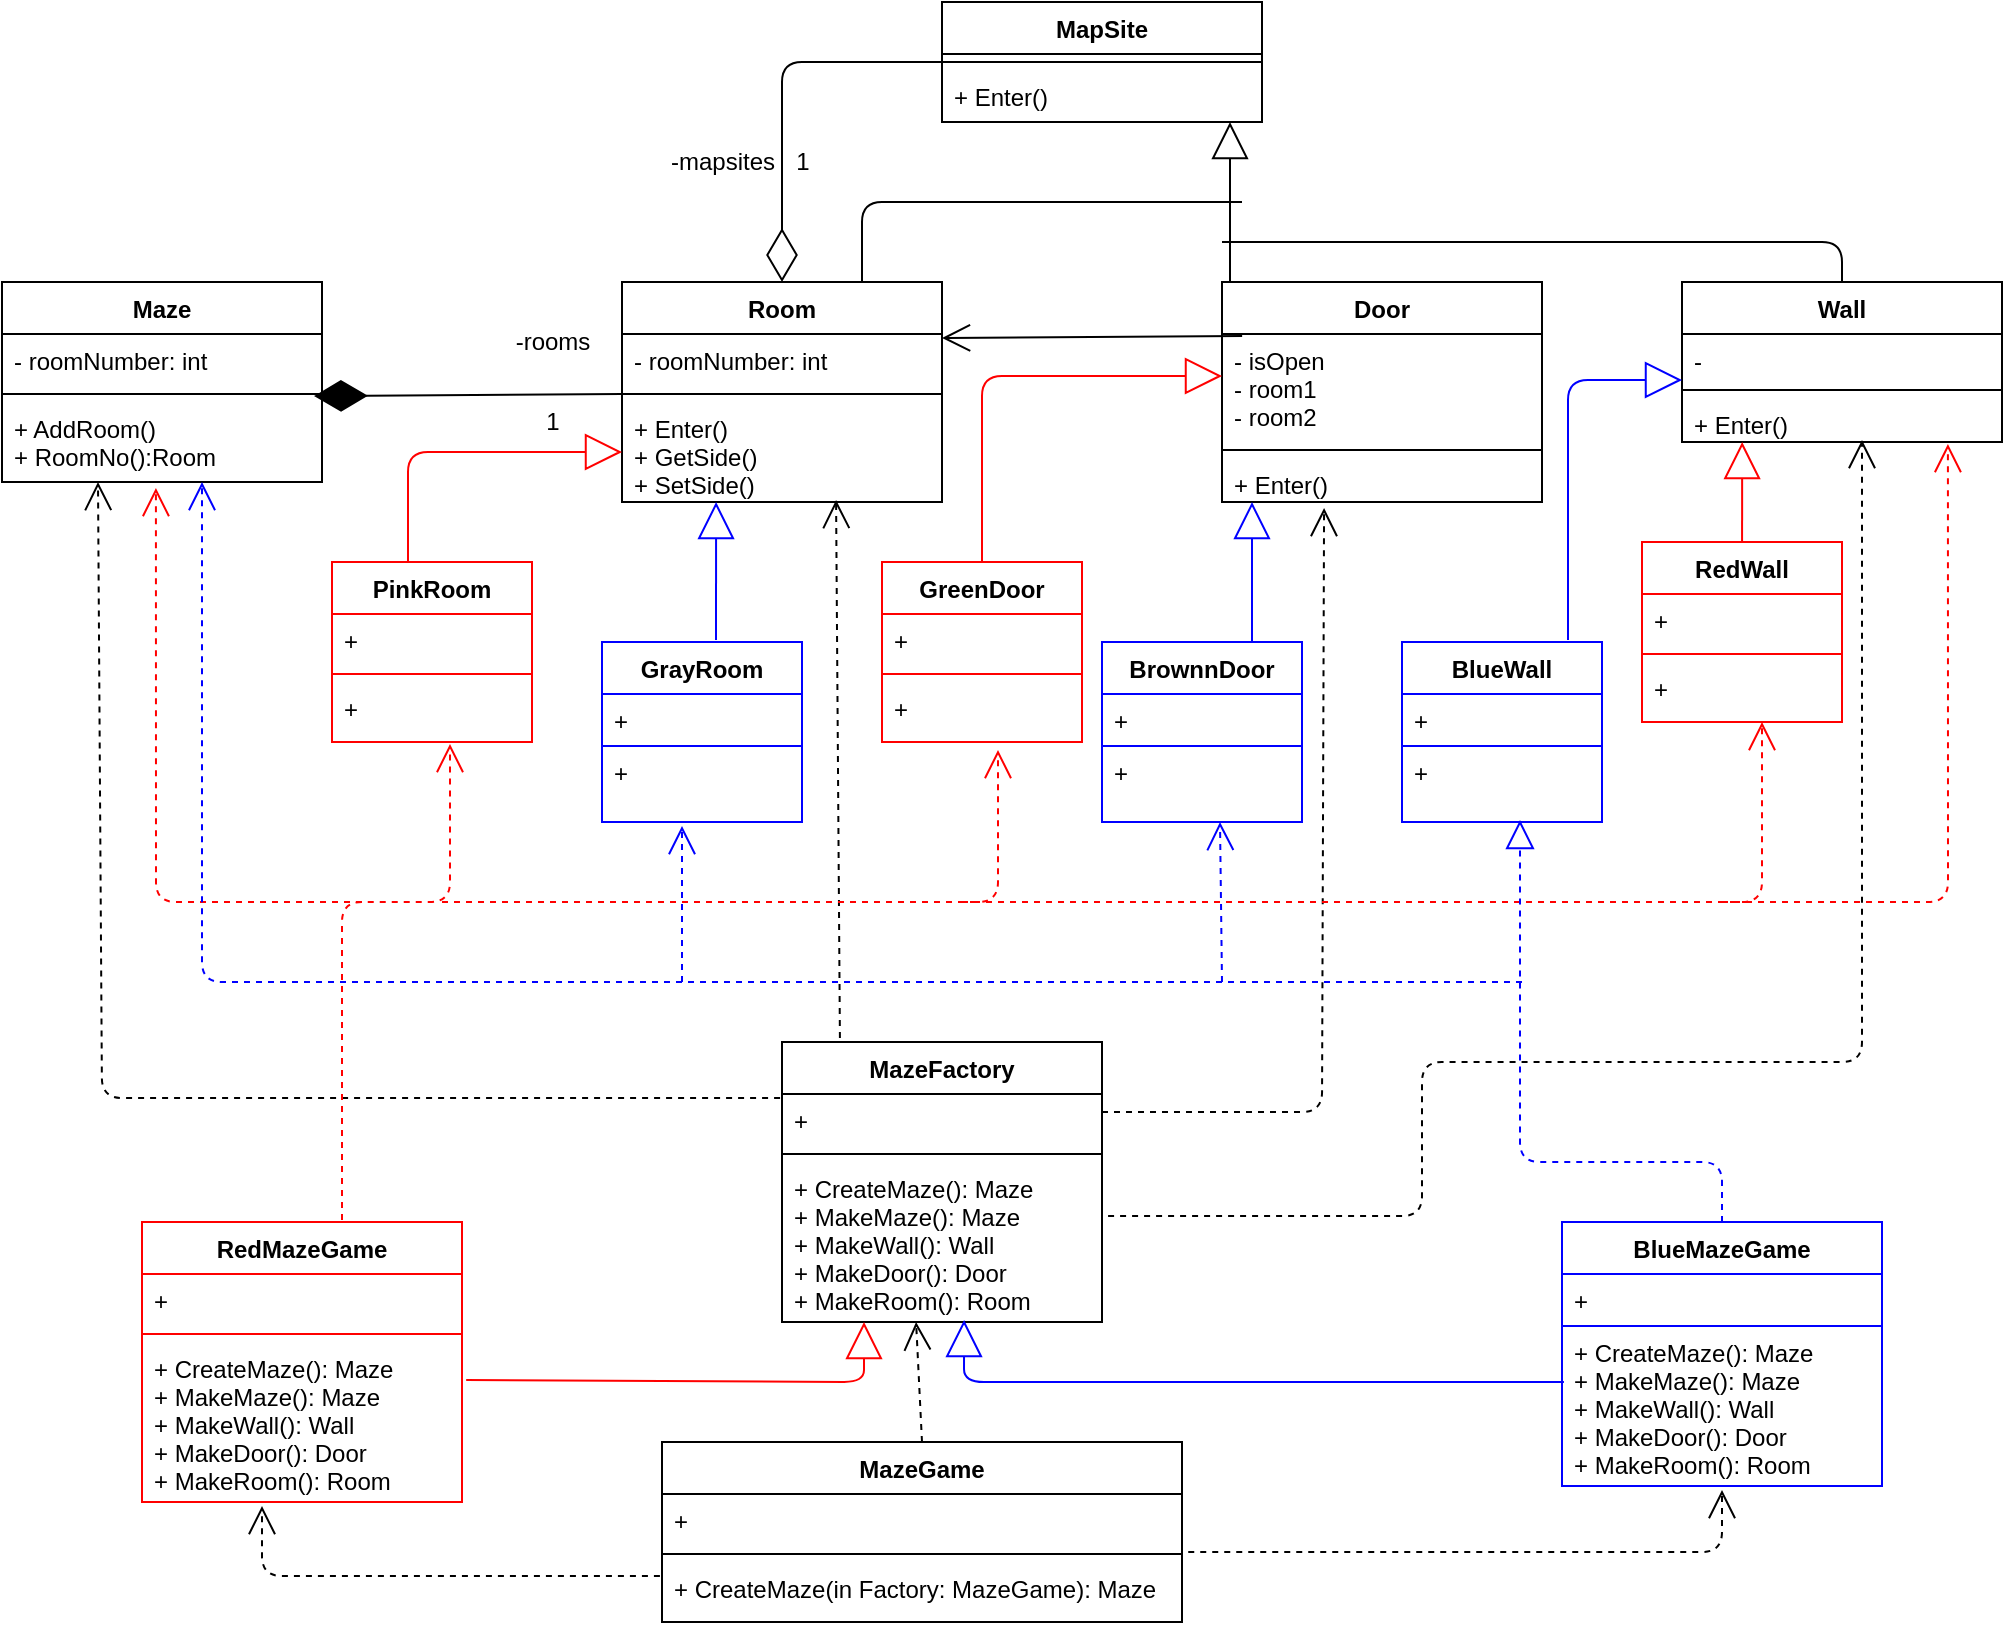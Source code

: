 <mxfile version="14.2.7" type="github">
  <diagram id="dcHdXGHzoKGkfsIKEd3O" name="Page-1">
    <mxGraphModel dx="1186" dy="588" grid="1" gridSize="10" guides="1" tooltips="1" connect="1" arrows="1" fold="1" page="1" pageScale="1" pageWidth="1100" pageHeight="850" math="0" shadow="0">
      <root>
        <mxCell id="0" />
        <mxCell id="1" parent="0" />
        <mxCell id="pTgLrrsHrEQl5brdsclu-5" value="MapSite" style="swimlane;fontStyle=1;align=center;verticalAlign=top;childLayout=stackLayout;horizontal=1;startSize=26;horizontalStack=0;resizeParent=1;resizeParentMax=0;resizeLast=0;collapsible=1;marginBottom=0;" parent="1" vertex="1">
          <mxGeometry x="510" y="20" width="160" height="60" as="geometry" />
        </mxCell>
        <mxCell id="pTgLrrsHrEQl5brdsclu-7" value="" style="line;strokeWidth=1;fillColor=none;align=left;verticalAlign=middle;spacingTop=-1;spacingLeft=3;spacingRight=3;rotatable=0;labelPosition=right;points=[];portConstraint=eastwest;" parent="pTgLrrsHrEQl5brdsclu-5" vertex="1">
          <mxGeometry y="26" width="160" height="8" as="geometry" />
        </mxCell>
        <mxCell id="pTgLrrsHrEQl5brdsclu-8" value="+ Enter()" style="text;strokeColor=none;fillColor=none;align=left;verticalAlign=top;spacingLeft=4;spacingRight=4;overflow=hidden;rotatable=0;points=[[0,0.5],[1,0.5]];portConstraint=eastwest;" parent="pTgLrrsHrEQl5brdsclu-5" vertex="1">
          <mxGeometry y="34" width="160" height="26" as="geometry" />
        </mxCell>
        <mxCell id="pTgLrrsHrEQl5brdsclu-9" value="Maze" style="swimlane;fontStyle=1;align=center;verticalAlign=top;childLayout=stackLayout;horizontal=1;startSize=26;horizontalStack=0;resizeParent=1;resizeParentMax=0;resizeLast=0;collapsible=1;marginBottom=0;" parent="1" vertex="1">
          <mxGeometry x="40" y="160" width="160" height="100" as="geometry" />
        </mxCell>
        <mxCell id="pTgLrrsHrEQl5brdsclu-10" value="- roomNumber: int" style="text;strokeColor=none;fillColor=none;align=left;verticalAlign=top;spacingLeft=4;spacingRight=4;overflow=hidden;rotatable=0;points=[[0,0.5],[1,0.5]];portConstraint=eastwest;" parent="pTgLrrsHrEQl5brdsclu-9" vertex="1">
          <mxGeometry y="26" width="160" height="26" as="geometry" />
        </mxCell>
        <mxCell id="pTgLrrsHrEQl5brdsclu-11" value="" style="line;strokeWidth=1;fillColor=none;align=left;verticalAlign=middle;spacingTop=-1;spacingLeft=3;spacingRight=3;rotatable=0;labelPosition=right;points=[];portConstraint=eastwest;" parent="pTgLrrsHrEQl5brdsclu-9" vertex="1">
          <mxGeometry y="52" width="160" height="8" as="geometry" />
        </mxCell>
        <mxCell id="pTgLrrsHrEQl5brdsclu-12" value="+ AddRoom()&#xa;+ RoomNo():Room" style="text;strokeColor=none;fillColor=none;align=left;verticalAlign=top;spacingLeft=4;spacingRight=4;overflow=hidden;rotatable=0;points=[[0,0.5],[1,0.5]];portConstraint=eastwest;" parent="pTgLrrsHrEQl5brdsclu-9" vertex="1">
          <mxGeometry y="60" width="160" height="40" as="geometry" />
        </mxCell>
        <mxCell id="pTgLrrsHrEQl5brdsclu-13" value="Room" style="swimlane;fontStyle=1;align=center;verticalAlign=top;childLayout=stackLayout;horizontal=1;startSize=26;horizontalStack=0;resizeParent=1;resizeParentMax=0;resizeLast=0;collapsible=1;marginBottom=0;" parent="1" vertex="1">
          <mxGeometry x="350" y="160" width="160" height="110" as="geometry" />
        </mxCell>
        <mxCell id="pTgLrrsHrEQl5brdsclu-14" value="- roomNumber: int" style="text;strokeColor=none;fillColor=none;align=left;verticalAlign=top;spacingLeft=4;spacingRight=4;overflow=hidden;rotatable=0;points=[[0,0.5],[1,0.5]];portConstraint=eastwest;" parent="pTgLrrsHrEQl5brdsclu-13" vertex="1">
          <mxGeometry y="26" width="160" height="26" as="geometry" />
        </mxCell>
        <mxCell id="pTgLrrsHrEQl5brdsclu-15" value="" style="line;strokeWidth=1;fillColor=none;align=left;verticalAlign=middle;spacingTop=-1;spacingLeft=3;spacingRight=3;rotatable=0;labelPosition=right;points=[];portConstraint=eastwest;" parent="pTgLrrsHrEQl5brdsclu-13" vertex="1">
          <mxGeometry y="52" width="160" height="8" as="geometry" />
        </mxCell>
        <mxCell id="pTgLrrsHrEQl5brdsclu-16" value="+ Enter()&#xa;+ GetSide()&#xa;+ SetSide()" style="text;strokeColor=none;fillColor=none;align=left;verticalAlign=top;spacingLeft=4;spacingRight=4;overflow=hidden;rotatable=0;points=[[0,0.5],[1,0.5]];portConstraint=eastwest;" parent="pTgLrrsHrEQl5brdsclu-13" vertex="1">
          <mxGeometry y="60" width="160" height="50" as="geometry" />
        </mxCell>
        <mxCell id="pTgLrrsHrEQl5brdsclu-17" value="Door" style="swimlane;fontStyle=1;align=center;verticalAlign=top;childLayout=stackLayout;horizontal=1;startSize=26;horizontalStack=0;resizeParent=1;resizeParentMax=0;resizeLast=0;collapsible=1;marginBottom=0;" parent="1" vertex="1">
          <mxGeometry x="650" y="160" width="160" height="110" as="geometry" />
        </mxCell>
        <mxCell id="pTgLrrsHrEQl5brdsclu-18" value="- isOpen&#xa;- room1&#xa;- room2" style="text;strokeColor=none;fillColor=none;align=left;verticalAlign=top;spacingLeft=4;spacingRight=4;overflow=hidden;rotatable=0;points=[[0,0.5],[1,0.5]];portConstraint=eastwest;" parent="pTgLrrsHrEQl5brdsclu-17" vertex="1">
          <mxGeometry y="26" width="160" height="54" as="geometry" />
        </mxCell>
        <mxCell id="pTgLrrsHrEQl5brdsclu-19" value="" style="line;strokeWidth=1;fillColor=none;align=left;verticalAlign=middle;spacingTop=-1;spacingLeft=3;spacingRight=3;rotatable=0;labelPosition=right;points=[];portConstraint=eastwest;" parent="pTgLrrsHrEQl5brdsclu-17" vertex="1">
          <mxGeometry y="80" width="160" height="8" as="geometry" />
        </mxCell>
        <mxCell id="pTgLrrsHrEQl5brdsclu-20" value="+ Enter()&#xa;" style="text;strokeColor=none;fillColor=none;align=left;verticalAlign=top;spacingLeft=4;spacingRight=4;overflow=hidden;rotatable=0;points=[[0,0.5],[1,0.5]];portConstraint=eastwest;" parent="pTgLrrsHrEQl5brdsclu-17" vertex="1">
          <mxGeometry y="88" width="160" height="22" as="geometry" />
        </mxCell>
        <mxCell id="pTgLrrsHrEQl5brdsclu-21" value="Wall" style="swimlane;fontStyle=1;align=center;verticalAlign=top;childLayout=stackLayout;horizontal=1;startSize=26;horizontalStack=0;resizeParent=1;resizeParentMax=0;resizeLast=0;collapsible=1;marginBottom=0;" parent="1" vertex="1">
          <mxGeometry x="880" y="160" width="160" height="80" as="geometry" />
        </mxCell>
        <mxCell id="pTgLrrsHrEQl5brdsclu-22" value="- " style="text;strokeColor=none;fillColor=none;align=left;verticalAlign=top;spacingLeft=4;spacingRight=4;overflow=hidden;rotatable=0;points=[[0,0.5],[1,0.5]];portConstraint=eastwest;" parent="pTgLrrsHrEQl5brdsclu-21" vertex="1">
          <mxGeometry y="26" width="160" height="24" as="geometry" />
        </mxCell>
        <mxCell id="pTgLrrsHrEQl5brdsclu-23" value="" style="line;strokeWidth=1;fillColor=none;align=left;verticalAlign=middle;spacingTop=-1;spacingLeft=3;spacingRight=3;rotatable=0;labelPosition=right;points=[];portConstraint=eastwest;" parent="pTgLrrsHrEQl5brdsclu-21" vertex="1">
          <mxGeometry y="50" width="160" height="8" as="geometry" />
        </mxCell>
        <mxCell id="pTgLrrsHrEQl5brdsclu-24" value="+ Enter()&#xa;" style="text;strokeColor=none;fillColor=none;align=left;verticalAlign=top;spacingLeft=4;spacingRight=4;overflow=hidden;rotatable=0;points=[[0,0.5],[1,0.5]];portConstraint=eastwest;" parent="pTgLrrsHrEQl5brdsclu-21" vertex="1">
          <mxGeometry y="58" width="160" height="22" as="geometry" />
        </mxCell>
        <mxCell id="pTgLrrsHrEQl5brdsclu-25" value="MazeFactory" style="swimlane;fontStyle=1;align=center;verticalAlign=top;childLayout=stackLayout;horizontal=1;startSize=26;horizontalStack=0;resizeParent=1;resizeParentMax=0;resizeLast=0;collapsible=1;marginBottom=0;" parent="1" vertex="1">
          <mxGeometry x="430" y="540" width="160" height="140" as="geometry" />
        </mxCell>
        <mxCell id="pTgLrrsHrEQl5brdsclu-26" value="+ " style="text;strokeColor=none;fillColor=none;align=left;verticalAlign=top;spacingLeft=4;spacingRight=4;overflow=hidden;rotatable=0;points=[[0,0.5],[1,0.5]];portConstraint=eastwest;" parent="pTgLrrsHrEQl5brdsclu-25" vertex="1">
          <mxGeometry y="26" width="160" height="26" as="geometry" />
        </mxCell>
        <mxCell id="pTgLrrsHrEQl5brdsclu-27" value="" style="line;strokeWidth=1;fillColor=none;align=left;verticalAlign=middle;spacingTop=-1;spacingLeft=3;spacingRight=3;rotatable=0;labelPosition=right;points=[];portConstraint=eastwest;" parent="pTgLrrsHrEQl5brdsclu-25" vertex="1">
          <mxGeometry y="52" width="160" height="8" as="geometry" />
        </mxCell>
        <mxCell id="pTgLrrsHrEQl5brdsclu-28" value="+ CreateMaze(): Maze&#xa;+ MakeMaze(): Maze&#xa;+ MakeWall(): Wall&#xa;+ MakeDoor(): Door&#xa;+ MakeRoom(): Room" style="text;strokeColor=none;fillColor=none;align=left;verticalAlign=top;spacingLeft=4;spacingRight=4;overflow=hidden;rotatable=0;points=[[0,0.5],[1,0.5]];portConstraint=eastwest;" parent="pTgLrrsHrEQl5brdsclu-25" vertex="1">
          <mxGeometry y="60" width="160" height="80" as="geometry" />
        </mxCell>
        <mxCell id="pTgLrrsHrEQl5brdsclu-29" value="" style="endArrow=diamondThin;endFill=0;endSize=24;html=1;exitX=0;exitY=0.5;exitDx=0;exitDy=0;entryX=0.5;entryY=0;entryDx=0;entryDy=0;" parent="1" source="pTgLrrsHrEQl5brdsclu-5" target="pTgLrrsHrEQl5brdsclu-13" edge="1">
          <mxGeometry width="160" relative="1" as="geometry">
            <mxPoint x="280" y="60" as="sourcePoint" />
            <mxPoint x="440" y="60" as="targetPoint" />
            <Array as="points">
              <mxPoint x="430" y="50" />
            </Array>
          </mxGeometry>
        </mxCell>
        <mxCell id="pTgLrrsHrEQl5brdsclu-30" value="" style="endArrow=diamondThin;endFill=1;endSize=24;html=1;exitX=0;exitY=-0.08;exitDx=0;exitDy=0;exitPerimeter=0;entryX=0.975;entryY=0.625;entryDx=0;entryDy=0;entryPerimeter=0;" parent="1" source="pTgLrrsHrEQl5brdsclu-16" target="pTgLrrsHrEQl5brdsclu-11" edge="1">
          <mxGeometry width="160" relative="1" as="geometry">
            <mxPoint x="470" y="270" as="sourcePoint" />
            <mxPoint x="630" y="270" as="targetPoint" />
          </mxGeometry>
        </mxCell>
        <mxCell id="pTgLrrsHrEQl5brdsclu-32" value="" style="endArrow=open;endSize=12;dashed=1;html=1;exitX=-0.006;exitY=0.077;exitDx=0;exitDy=0;exitPerimeter=0;" parent="1" source="pTgLrrsHrEQl5brdsclu-26" edge="1">
          <mxGeometry width="160" relative="1" as="geometry">
            <mxPoint x="470" y="270" as="sourcePoint" />
            <mxPoint x="88" y="260" as="targetPoint" />
            <Array as="points">
              <mxPoint x="90" y="568" />
            </Array>
          </mxGeometry>
        </mxCell>
        <mxCell id="pTgLrrsHrEQl5brdsclu-33" value="" style="endArrow=open;endSize=12;dashed=1;html=1;exitX=0.181;exitY=-0.014;exitDx=0;exitDy=0;entryX=0.669;entryY=0.98;entryDx=0;entryDy=0;entryPerimeter=0;exitPerimeter=0;" parent="1" source="pTgLrrsHrEQl5brdsclu-25" target="pTgLrrsHrEQl5brdsclu-16" edge="1">
          <mxGeometry width="160" relative="1" as="geometry">
            <mxPoint x="470" y="270" as="sourcePoint" />
            <mxPoint x="630" y="270" as="targetPoint" />
            <Array as="points" />
          </mxGeometry>
        </mxCell>
        <mxCell id="pTgLrrsHrEQl5brdsclu-34" value="" style="endArrow=open;endSize=12;dashed=1;html=1;exitX=1;exitY=0.25;exitDx=0;exitDy=0;entryX=0.319;entryY=1.136;entryDx=0;entryDy=0;entryPerimeter=0;" parent="1" source="pTgLrrsHrEQl5brdsclu-25" target="pTgLrrsHrEQl5brdsclu-20" edge="1">
          <mxGeometry width="160" relative="1" as="geometry">
            <mxPoint x="470" y="270" as="sourcePoint" />
            <mxPoint x="630" y="270" as="targetPoint" />
            <Array as="points">
              <mxPoint x="700" y="575" />
            </Array>
          </mxGeometry>
        </mxCell>
        <mxCell id="pTgLrrsHrEQl5brdsclu-35" value="" style="endArrow=open;endSize=12;dashed=1;html=1;exitX=1.019;exitY=0.338;exitDx=0;exitDy=0;exitPerimeter=0;" parent="1" source="pTgLrrsHrEQl5brdsclu-28" edge="1">
          <mxGeometry width="160" relative="1" as="geometry">
            <mxPoint x="470" y="270" as="sourcePoint" />
            <mxPoint x="970" y="239" as="targetPoint" />
            <Array as="points">
              <mxPoint x="750" y="627" />
              <mxPoint x="750" y="550" />
              <mxPoint x="970" y="550" />
            </Array>
          </mxGeometry>
        </mxCell>
        <mxCell id="pTgLrrsHrEQl5brdsclu-36" value="" style="endArrow=block;endSize=16;endFill=0;html=1;" parent="1" edge="1">
          <mxGeometry width="160" relative="1" as="geometry">
            <mxPoint x="654" y="160" as="sourcePoint" />
            <mxPoint x="654" y="80" as="targetPoint" />
          </mxGeometry>
        </mxCell>
        <mxCell id="pTgLrrsHrEQl5brdsclu-39" value="" style="endArrow=none;html=1;exitX=0.75;exitY=0;exitDx=0;exitDy=0;" parent="1" source="pTgLrrsHrEQl5brdsclu-13" edge="1">
          <mxGeometry width="50" height="50" relative="1" as="geometry">
            <mxPoint x="520" y="300" as="sourcePoint" />
            <mxPoint x="660" y="120" as="targetPoint" />
            <Array as="points">
              <mxPoint x="470" y="120" />
            </Array>
          </mxGeometry>
        </mxCell>
        <mxCell id="pTgLrrsHrEQl5brdsclu-40" value="" style="endArrow=none;html=1;exitX=0.5;exitY=0;exitDx=0;exitDy=0;" parent="1" source="pTgLrrsHrEQl5brdsclu-21" edge="1">
          <mxGeometry width="50" height="50" relative="1" as="geometry">
            <mxPoint x="520" y="300" as="sourcePoint" />
            <mxPoint x="650" y="140" as="targetPoint" />
            <Array as="points">
              <mxPoint x="960" y="140" />
            </Array>
          </mxGeometry>
        </mxCell>
        <mxCell id="vtiFYNOhvJ_xAcoVPAEP-5" value="RedMazeGame" style="swimlane;fontStyle=1;align=center;verticalAlign=top;childLayout=stackLayout;horizontal=1;startSize=26;horizontalStack=0;resizeParent=1;resizeParentMax=0;resizeLast=0;collapsible=1;marginBottom=0;strokeColor=#FF0000;" parent="1" vertex="1">
          <mxGeometry x="110" y="630" width="160" height="140" as="geometry" />
        </mxCell>
        <mxCell id="vtiFYNOhvJ_xAcoVPAEP-6" value="+ " style="text;strokeColor=none;fillColor=none;align=left;verticalAlign=top;spacingLeft=4;spacingRight=4;overflow=hidden;rotatable=0;points=[[0,0.5],[1,0.5]];portConstraint=eastwest;" parent="vtiFYNOhvJ_xAcoVPAEP-5" vertex="1">
          <mxGeometry y="26" width="160" height="26" as="geometry" />
        </mxCell>
        <mxCell id="vtiFYNOhvJ_xAcoVPAEP-7" value="" style="line;strokeWidth=1;fillColor=none;align=left;verticalAlign=middle;spacingTop=-1;spacingLeft=3;spacingRight=3;rotatable=0;labelPosition=right;points=[];portConstraint=eastwest;strokeColor=#FF0000;" parent="vtiFYNOhvJ_xAcoVPAEP-5" vertex="1">
          <mxGeometry y="52" width="160" height="8" as="geometry" />
        </mxCell>
        <mxCell id="vtiFYNOhvJ_xAcoVPAEP-8" value="+ CreateMaze(): Maze&#xa;+ MakeMaze(): Maze&#xa;+ MakeWall(): Wall&#xa;+ MakeDoor(): Door&#xa;+ MakeRoom(): Room" style="text;strokeColor=none;fillColor=none;align=left;verticalAlign=top;spacingLeft=4;spacingRight=4;overflow=hidden;rotatable=0;points=[[0,0.5],[1,0.5]];portConstraint=eastwest;" parent="vtiFYNOhvJ_xAcoVPAEP-5" vertex="1">
          <mxGeometry y="60" width="160" height="80" as="geometry" />
        </mxCell>
        <mxCell id="vtiFYNOhvJ_xAcoVPAEP-9" value="BlueMazeGame" style="swimlane;fontStyle=1;align=center;verticalAlign=top;childLayout=stackLayout;horizontal=1;startSize=26;horizontalStack=0;resizeParent=1;resizeParentMax=0;resizeLast=0;collapsible=1;marginBottom=0;strokeColor=#0000FF;" parent="1" vertex="1">
          <mxGeometry x="820" y="630" width="160" height="132" as="geometry" />
        </mxCell>
        <mxCell id="vtiFYNOhvJ_xAcoVPAEP-10" value="+ " style="text;strokeColor=#0000FF;fillColor=none;align=left;verticalAlign=top;spacingLeft=4;spacingRight=4;overflow=hidden;rotatable=0;points=[[0,0.5],[1,0.5]];portConstraint=eastwest;" parent="vtiFYNOhvJ_xAcoVPAEP-9" vertex="1">
          <mxGeometry y="26" width="160" height="26" as="geometry" />
        </mxCell>
        <mxCell id="vtiFYNOhvJ_xAcoVPAEP-12" value="+ CreateMaze(): Maze&#xa;+ MakeMaze(): Maze&#xa;+ MakeWall(): Wall&#xa;+ MakeDoor(): Door&#xa;+ MakeRoom(): Room" style="text;strokeColor=#0000FF;fillColor=none;align=left;verticalAlign=top;spacingLeft=4;spacingRight=4;overflow=hidden;rotatable=0;points=[[0,0.5],[1,0.5]];portConstraint=eastwest;" parent="vtiFYNOhvJ_xAcoVPAEP-9" vertex="1">
          <mxGeometry y="52" width="160" height="80" as="geometry" />
        </mxCell>
        <mxCell id="vtiFYNOhvJ_xAcoVPAEP-13" value="-mapsites" style="text;html=1;align=center;verticalAlign=middle;resizable=0;points=[];autosize=1;" parent="1" vertex="1">
          <mxGeometry x="365" y="90" width="70" height="20" as="geometry" />
        </mxCell>
        <mxCell id="vtiFYNOhvJ_xAcoVPAEP-14" value="1" style="text;html=1;align=center;verticalAlign=middle;resizable=0;points=[];autosize=1;" parent="1" vertex="1">
          <mxGeometry x="430" y="90" width="20" height="20" as="geometry" />
        </mxCell>
        <mxCell id="vtiFYNOhvJ_xAcoVPAEP-15" value="-rooms" style="text;html=1;align=center;verticalAlign=middle;resizable=0;points=[];autosize=1;" parent="1" vertex="1">
          <mxGeometry x="290" y="180" width="50" height="20" as="geometry" />
        </mxCell>
        <mxCell id="vtiFYNOhvJ_xAcoVPAEP-16" value="1" style="text;html=1;align=center;verticalAlign=middle;resizable=0;points=[];autosize=1;" parent="1" vertex="1">
          <mxGeometry x="305" y="220" width="20" height="20" as="geometry" />
        </mxCell>
        <mxCell id="vtiFYNOhvJ_xAcoVPAEP-17" value="PinkRoom" style="swimlane;fontStyle=1;align=center;verticalAlign=top;childLayout=stackLayout;horizontal=1;startSize=26;horizontalStack=0;resizeParent=1;resizeParentMax=0;resizeLast=0;collapsible=1;marginBottom=0;strokeColor=#FF0000;" parent="1" vertex="1">
          <mxGeometry x="205" y="300" width="100" height="90" as="geometry" />
        </mxCell>
        <mxCell id="vtiFYNOhvJ_xAcoVPAEP-18" value="+ " style="text;strokeColor=none;fillColor=none;align=left;verticalAlign=top;spacingLeft=4;spacingRight=4;overflow=hidden;rotatable=0;points=[[0,0.5],[1,0.5]];portConstraint=eastwest;" parent="vtiFYNOhvJ_xAcoVPAEP-17" vertex="1">
          <mxGeometry y="26" width="100" height="26" as="geometry" />
        </mxCell>
        <mxCell id="vtiFYNOhvJ_xAcoVPAEP-19" value="" style="line;strokeWidth=1;fillColor=none;align=left;verticalAlign=middle;spacingTop=-1;spacingLeft=3;spacingRight=3;rotatable=0;labelPosition=right;points=[];portConstraint=eastwest;strokeColor=#FF0000;" parent="vtiFYNOhvJ_xAcoVPAEP-17" vertex="1">
          <mxGeometry y="52" width="100" height="8" as="geometry" />
        </mxCell>
        <mxCell id="vtiFYNOhvJ_xAcoVPAEP-20" value="+" style="text;strokeColor=none;fillColor=none;align=left;verticalAlign=top;spacingLeft=4;spacingRight=4;overflow=hidden;rotatable=0;points=[[0,0.5],[1,0.5]];portConstraint=eastwest;" parent="vtiFYNOhvJ_xAcoVPAEP-17" vertex="1">
          <mxGeometry y="60" width="100" height="30" as="geometry" />
        </mxCell>
        <mxCell id="vtiFYNOhvJ_xAcoVPAEP-21" value="GrayRoom" style="swimlane;fontStyle=1;align=center;verticalAlign=top;childLayout=stackLayout;horizontal=1;startSize=26;horizontalStack=0;resizeParent=1;resizeParentMax=0;resizeLast=0;collapsible=1;marginBottom=0;strokeColor=#0000FF;" parent="1" vertex="1">
          <mxGeometry x="340" y="340" width="100" height="90" as="geometry" />
        </mxCell>
        <mxCell id="vtiFYNOhvJ_xAcoVPAEP-22" value="+ " style="text;strokeColor=#0000FF;fillColor=none;align=left;verticalAlign=top;spacingLeft=4;spacingRight=4;overflow=hidden;rotatable=0;points=[[0,0.5],[1,0.5]];portConstraint=eastwest;" parent="vtiFYNOhvJ_xAcoVPAEP-21" vertex="1">
          <mxGeometry y="26" width="100" height="26" as="geometry" />
        </mxCell>
        <mxCell id="vtiFYNOhvJ_xAcoVPAEP-24" value="+" style="text;strokeColor=#0000FF;fillColor=none;align=left;verticalAlign=top;spacingLeft=4;spacingRight=4;overflow=hidden;rotatable=0;points=[[0,0.5],[1,0.5]];portConstraint=eastwest;" parent="vtiFYNOhvJ_xAcoVPAEP-21" vertex="1">
          <mxGeometry y="52" width="100" height="38" as="geometry" />
        </mxCell>
        <mxCell id="vtiFYNOhvJ_xAcoVPAEP-25" value="RedWall" style="swimlane;fontStyle=1;align=center;verticalAlign=top;childLayout=stackLayout;horizontal=1;startSize=26;horizontalStack=0;resizeParent=1;resizeParentMax=0;resizeLast=0;collapsible=1;marginBottom=0;strokeColor=#FF0000;" parent="1" vertex="1">
          <mxGeometry x="860" y="290" width="100" height="90" as="geometry" />
        </mxCell>
        <mxCell id="vtiFYNOhvJ_xAcoVPAEP-26" value="+ " style="text;strokeColor=none;fillColor=none;align=left;verticalAlign=top;spacingLeft=4;spacingRight=4;overflow=hidden;rotatable=0;points=[[0,0.5],[1,0.5]];portConstraint=eastwest;" parent="vtiFYNOhvJ_xAcoVPAEP-25" vertex="1">
          <mxGeometry y="26" width="100" height="26" as="geometry" />
        </mxCell>
        <mxCell id="vtiFYNOhvJ_xAcoVPAEP-27" value="" style="line;strokeWidth=1;fillColor=none;align=left;verticalAlign=middle;spacingTop=-1;spacingLeft=3;spacingRight=3;rotatable=0;labelPosition=right;points=[];portConstraint=eastwest;strokeColor=#FF0000;" parent="vtiFYNOhvJ_xAcoVPAEP-25" vertex="1">
          <mxGeometry y="52" width="100" height="8" as="geometry" />
        </mxCell>
        <mxCell id="vtiFYNOhvJ_xAcoVPAEP-28" value="+" style="text;strokeColor=none;fillColor=none;align=left;verticalAlign=top;spacingLeft=4;spacingRight=4;overflow=hidden;rotatable=0;points=[[0,0.5],[1,0.5]];portConstraint=eastwest;" parent="vtiFYNOhvJ_xAcoVPAEP-25" vertex="1">
          <mxGeometry y="60" width="100" height="30" as="geometry" />
        </mxCell>
        <mxCell id="vtiFYNOhvJ_xAcoVPAEP-29" value="GreenDoor" style="swimlane;fontStyle=1;align=center;verticalAlign=top;childLayout=stackLayout;horizontal=1;startSize=26;horizontalStack=0;resizeParent=1;resizeParentMax=0;resizeLast=0;collapsible=1;marginBottom=0;strokeColor=#FF0000;" parent="1" vertex="1">
          <mxGeometry x="480" y="300" width="100" height="90" as="geometry" />
        </mxCell>
        <mxCell id="vtiFYNOhvJ_xAcoVPAEP-30" value="+ " style="text;strokeColor=none;fillColor=none;align=left;verticalAlign=top;spacingLeft=4;spacingRight=4;overflow=hidden;rotatable=0;points=[[0,0.5],[1,0.5]];portConstraint=eastwest;" parent="vtiFYNOhvJ_xAcoVPAEP-29" vertex="1">
          <mxGeometry y="26" width="100" height="26" as="geometry" />
        </mxCell>
        <mxCell id="vtiFYNOhvJ_xAcoVPAEP-31" value="" style="line;strokeWidth=1;fillColor=none;align=left;verticalAlign=middle;spacingTop=-1;spacingLeft=3;spacingRight=3;rotatable=0;labelPosition=right;points=[];portConstraint=eastwest;strokeColor=#FF0000;" parent="vtiFYNOhvJ_xAcoVPAEP-29" vertex="1">
          <mxGeometry y="52" width="100" height="8" as="geometry" />
        </mxCell>
        <mxCell id="vtiFYNOhvJ_xAcoVPAEP-32" value="+" style="text;strokeColor=none;fillColor=none;align=left;verticalAlign=top;spacingLeft=4;spacingRight=4;overflow=hidden;rotatable=0;points=[[0,0.5],[1,0.5]];portConstraint=eastwest;" parent="vtiFYNOhvJ_xAcoVPAEP-29" vertex="1">
          <mxGeometry y="60" width="100" height="30" as="geometry" />
        </mxCell>
        <mxCell id="vtiFYNOhvJ_xAcoVPAEP-33" value="" style="endArrow=block;endSize=16;endFill=0;html=1;exitX=1.013;exitY=0.238;exitDx=0;exitDy=0;strokeColor=#FF0000;exitPerimeter=0;" parent="1" source="vtiFYNOhvJ_xAcoVPAEP-8" edge="1">
          <mxGeometry width="160" relative="1" as="geometry">
            <mxPoint x="500" y="700" as="sourcePoint" />
            <mxPoint x="471" y="680" as="targetPoint" />
            <Array as="points">
              <mxPoint x="471" y="710" />
            </Array>
          </mxGeometry>
        </mxCell>
        <mxCell id="vtiFYNOhvJ_xAcoVPAEP-34" value="" style="endArrow=open;endSize=12;dashed=1;html=1;strokeColor=#FF0000;entryX=0.59;entryY=1.033;entryDx=0;entryDy=0;entryPerimeter=0;" parent="1" target="vtiFYNOhvJ_xAcoVPAEP-20" edge="1">
          <mxGeometry width="160" relative="1" as="geometry">
            <mxPoint x="210" y="629" as="sourcePoint" />
            <mxPoint x="660" y="550" as="targetPoint" />
            <Array as="points">
              <mxPoint x="210" y="470" />
              <mxPoint x="264" y="470" />
            </Array>
          </mxGeometry>
        </mxCell>
        <mxCell id="vtiFYNOhvJ_xAcoVPAEP-35" value="" style="endArrow=open;endSize=12;dashed=1;html=1;strokeColor=#FF0000;entryX=0.58;entryY=1.133;entryDx=0;entryDy=0;entryPerimeter=0;" parent="1" target="vtiFYNOhvJ_xAcoVPAEP-32" edge="1">
          <mxGeometry width="160" relative="1" as="geometry">
            <mxPoint x="260" y="470" as="sourcePoint" />
            <mxPoint x="660" y="480" as="targetPoint" />
            <Array as="points">
              <mxPoint x="538" y="470" />
            </Array>
          </mxGeometry>
        </mxCell>
        <mxCell id="vtiFYNOhvJ_xAcoVPAEP-36" value="" style="endArrow=open;endSize=12;dashed=1;html=1;strokeColor=#FF0000;entryX=0.6;entryY=1;entryDx=0;entryDy=0;entryPerimeter=0;" parent="1" target="vtiFYNOhvJ_xAcoVPAEP-28" edge="1">
          <mxGeometry width="160" relative="1" as="geometry">
            <mxPoint x="520" y="470" as="sourcePoint" />
            <mxPoint x="660" y="480" as="targetPoint" />
            <Array as="points">
              <mxPoint x="920" y="470" />
            </Array>
          </mxGeometry>
        </mxCell>
        <mxCell id="vtiFYNOhvJ_xAcoVPAEP-37" value="" style="endArrow=open;endSize=12;dashed=1;html=1;strokeColor=#FF0000;entryX=0.481;entryY=1.075;entryDx=0;entryDy=0;entryPerimeter=0;" parent="1" target="pTgLrrsHrEQl5brdsclu-12" edge="1">
          <mxGeometry width="160" relative="1" as="geometry">
            <mxPoint x="220" y="470" as="sourcePoint" />
            <mxPoint x="660" y="390" as="targetPoint" />
            <Array as="points">
              <mxPoint x="117" y="470" />
            </Array>
          </mxGeometry>
        </mxCell>
        <mxCell id="vtiFYNOhvJ_xAcoVPAEP-38" value="" style="endArrow=open;endSize=12;dashed=1;html=1;strokeColor=#FF0000;entryX=0.831;entryY=1.045;entryDx=0;entryDy=0;entryPerimeter=0;" parent="1" target="pTgLrrsHrEQl5brdsclu-24" edge="1">
          <mxGeometry width="160" relative="1" as="geometry">
            <mxPoint x="900" y="470" as="sourcePoint" />
            <mxPoint x="660" y="390" as="targetPoint" />
            <Array as="points">
              <mxPoint x="1013" y="470" />
            </Array>
          </mxGeometry>
        </mxCell>
        <mxCell id="vtiFYNOhvJ_xAcoVPAEP-39" value="" style="endArrow=block;endSize=16;endFill=0;html=1;strokeColor=#FF0000;entryX=0;entryY=0.5;entryDx=0;entryDy=0;exitX=0.38;exitY=0;exitDx=0;exitDy=0;exitPerimeter=0;" parent="1" source="vtiFYNOhvJ_xAcoVPAEP-17" target="pTgLrrsHrEQl5brdsclu-16" edge="1">
          <mxGeometry width="160" relative="1" as="geometry">
            <mxPoint x="255" y="298" as="sourcePoint" />
            <mxPoint x="660" y="390" as="targetPoint" />
            <Array as="points">
              <mxPoint x="243" y="245" />
            </Array>
          </mxGeometry>
        </mxCell>
        <mxCell id="vtiFYNOhvJ_xAcoVPAEP-40" value="" style="endArrow=block;endSize=16;endFill=0;html=1;strokeColor=#FF0000;exitX=0.5;exitY=0;exitDx=0;exitDy=0;" parent="1" source="vtiFYNOhvJ_xAcoVPAEP-29" edge="1">
          <mxGeometry width="160" relative="1" as="geometry">
            <mxPoint x="500" y="390" as="sourcePoint" />
            <mxPoint x="650" y="207" as="targetPoint" />
            <Array as="points">
              <mxPoint x="530" y="207" />
            </Array>
          </mxGeometry>
        </mxCell>
        <mxCell id="vtiFYNOhvJ_xAcoVPAEP-41" value="" style="endArrow=block;endSize=16;endFill=0;html=1;strokeColor=#FF0000;entryX=0.188;entryY=1;entryDx=0;entryDy=0;entryPerimeter=0;" parent="1" source="vtiFYNOhvJ_xAcoVPAEP-25" target="pTgLrrsHrEQl5brdsclu-24" edge="1">
          <mxGeometry width="160" relative="1" as="geometry">
            <mxPoint x="500" y="390" as="sourcePoint" />
            <mxPoint x="660" y="390" as="targetPoint" />
          </mxGeometry>
        </mxCell>
        <mxCell id="vtiFYNOhvJ_xAcoVPAEP-42" value="BrownnDoor" style="swimlane;fontStyle=1;align=center;verticalAlign=top;childLayout=stackLayout;horizontal=1;startSize=26;horizontalStack=0;resizeParent=1;resizeParentMax=0;resizeLast=0;collapsible=1;marginBottom=0;strokeColor=#0000FF;" parent="1" vertex="1">
          <mxGeometry x="590" y="340" width="100" height="90" as="geometry" />
        </mxCell>
        <mxCell id="vtiFYNOhvJ_xAcoVPAEP-43" value="+ " style="text;strokeColor=#0000FF;fillColor=none;align=left;verticalAlign=top;spacingLeft=4;spacingRight=4;overflow=hidden;rotatable=0;points=[[0,0.5],[1,0.5]];portConstraint=eastwest;" parent="vtiFYNOhvJ_xAcoVPAEP-42" vertex="1">
          <mxGeometry y="26" width="100" height="26" as="geometry" />
        </mxCell>
        <mxCell id="vtiFYNOhvJ_xAcoVPAEP-44" value="+" style="text;strokeColor=#0000FF;fillColor=none;align=left;verticalAlign=top;spacingLeft=4;spacingRight=4;overflow=hidden;rotatable=0;points=[[0,0.5],[1,0.5]];portConstraint=eastwest;" parent="vtiFYNOhvJ_xAcoVPAEP-42" vertex="1">
          <mxGeometry y="52" width="100" height="38" as="geometry" />
        </mxCell>
        <mxCell id="vtiFYNOhvJ_xAcoVPAEP-45" value="BlueWall" style="swimlane;fontStyle=1;align=center;verticalAlign=top;childLayout=stackLayout;horizontal=1;startSize=26;horizontalStack=0;resizeParent=1;resizeParentMax=0;resizeLast=0;collapsible=1;marginBottom=0;strokeColor=#0000FF;" parent="1" vertex="1">
          <mxGeometry x="740" y="340" width="100" height="90" as="geometry" />
        </mxCell>
        <mxCell id="vtiFYNOhvJ_xAcoVPAEP-46" value="+ " style="text;strokeColor=#0000FF;fillColor=none;align=left;verticalAlign=top;spacingLeft=4;spacingRight=4;overflow=hidden;rotatable=0;points=[[0,0.5],[1,0.5]];portConstraint=eastwest;" parent="vtiFYNOhvJ_xAcoVPAEP-45" vertex="1">
          <mxGeometry y="26" width="100" height="26" as="geometry" />
        </mxCell>
        <mxCell id="vtiFYNOhvJ_xAcoVPAEP-47" value="+" style="text;strokeColor=#0000FF;fillColor=none;align=left;verticalAlign=top;spacingLeft=4;spacingRight=4;overflow=hidden;rotatable=0;points=[[0,0.5],[1,0.5]];portConstraint=eastwest;" parent="vtiFYNOhvJ_xAcoVPAEP-45" vertex="1">
          <mxGeometry y="52" width="100" height="38" as="geometry" />
        </mxCell>
        <mxCell id="vtiFYNOhvJ_xAcoVPAEP-48" value="" style="endArrow=block;endSize=16;endFill=0;html=1;strokeColor=#0000FF;exitX=0.006;exitY=0.35;exitDx=0;exitDy=0;entryX=0.569;entryY=0.988;entryDx=0;entryDy=0;entryPerimeter=0;exitPerimeter=0;" parent="1" source="vtiFYNOhvJ_xAcoVPAEP-12" target="pTgLrrsHrEQl5brdsclu-28" edge="1">
          <mxGeometry width="160" relative="1" as="geometry">
            <mxPoint x="500" y="490" as="sourcePoint" />
            <mxPoint x="660" y="490" as="targetPoint" />
            <Array as="points">
              <mxPoint x="521" y="710" />
            </Array>
          </mxGeometry>
        </mxCell>
        <mxCell id="vtiFYNOhvJ_xAcoVPAEP-49" value="" style="endArrow=block;dashed=1;endFill=0;endSize=12;html=1;strokeColor=#0000FF;exitX=0.5;exitY=0;exitDx=0;exitDy=0;entryX=0.59;entryY=0.974;entryDx=0;entryDy=0;entryPerimeter=0;" parent="1" source="vtiFYNOhvJ_xAcoVPAEP-9" target="vtiFYNOhvJ_xAcoVPAEP-47" edge="1">
          <mxGeometry width="160" relative="1" as="geometry">
            <mxPoint x="835" y="626" as="sourcePoint" />
            <mxPoint x="830" y="432" as="targetPoint" />
            <Array as="points">
              <mxPoint x="900" y="600" />
              <mxPoint x="799" y="600" />
            </Array>
          </mxGeometry>
        </mxCell>
        <mxCell id="vtiFYNOhvJ_xAcoVPAEP-50" value="" style="endArrow=open;endSize=12;dashed=1;html=1;strokeColor=#0000FF;" parent="1" edge="1">
          <mxGeometry width="160" relative="1" as="geometry">
            <mxPoint x="800" y="510" as="sourcePoint" />
            <mxPoint x="140" y="260" as="targetPoint" />
            <Array as="points">
              <mxPoint x="140" y="510" />
            </Array>
          </mxGeometry>
        </mxCell>
        <mxCell id="vtiFYNOhvJ_xAcoVPAEP-51" value="" style="endArrow=open;endSize=12;dashed=1;html=1;strokeColor=#0000FF;entryX=0.59;entryY=1;entryDx=0;entryDy=0;entryPerimeter=0;" parent="1" target="vtiFYNOhvJ_xAcoVPAEP-44" edge="1">
          <mxGeometry width="160" relative="1" as="geometry">
            <mxPoint x="650" y="510" as="sourcePoint" />
            <mxPoint x="650" y="490" as="targetPoint" />
          </mxGeometry>
        </mxCell>
        <mxCell id="vtiFYNOhvJ_xAcoVPAEP-52" value="" style="endArrow=open;endSize=12;dashed=1;html=1;strokeColor=#0000FF;" parent="1" edge="1">
          <mxGeometry width="160" relative="1" as="geometry">
            <mxPoint x="380" y="510" as="sourcePoint" />
            <mxPoint x="380" y="432" as="targetPoint" />
          </mxGeometry>
        </mxCell>
        <mxCell id="vtiFYNOhvJ_xAcoVPAEP-53" value="" style="endArrow=block;endSize=16;endFill=0;html=1;strokeColor=#0000FF;exitX=0.57;exitY=-0.011;exitDx=0;exitDy=0;exitPerimeter=0;entryX=0.294;entryY=1;entryDx=0;entryDy=0;entryPerimeter=0;" parent="1" source="vtiFYNOhvJ_xAcoVPAEP-21" target="pTgLrrsHrEQl5brdsclu-16" edge="1">
          <mxGeometry width="160" relative="1" as="geometry">
            <mxPoint x="490" y="340" as="sourcePoint" />
            <mxPoint x="650" y="340" as="targetPoint" />
          </mxGeometry>
        </mxCell>
        <mxCell id="vtiFYNOhvJ_xAcoVPAEP-54" value="" style="endArrow=block;endSize=16;endFill=0;html=1;strokeColor=#0000FF;exitX=0.75;exitY=0;exitDx=0;exitDy=0;" parent="1" source="vtiFYNOhvJ_xAcoVPAEP-42" edge="1">
          <mxGeometry width="160" relative="1" as="geometry">
            <mxPoint x="490" y="340" as="sourcePoint" />
            <mxPoint x="665" y="270" as="targetPoint" />
          </mxGeometry>
        </mxCell>
        <mxCell id="vtiFYNOhvJ_xAcoVPAEP-55" value="" style="endArrow=block;endSize=16;endFill=0;html=1;strokeColor=#0000FF;exitX=0.83;exitY=-0.011;exitDx=0;exitDy=0;exitPerimeter=0;" parent="1" source="vtiFYNOhvJ_xAcoVPAEP-45" edge="1">
          <mxGeometry width="160" relative="1" as="geometry">
            <mxPoint x="490" y="340" as="sourcePoint" />
            <mxPoint x="880" y="209" as="targetPoint" />
            <Array as="points">
              <mxPoint x="823" y="209" />
            </Array>
          </mxGeometry>
        </mxCell>
        <mxCell id="vtiFYNOhvJ_xAcoVPAEP-56" value="" style="endArrow=open;endFill=1;endSize=12;html=1;strokeColor=#000000;exitX=0.063;exitY=0.019;exitDx=0;exitDy=0;exitPerimeter=0;" parent="1" source="pTgLrrsHrEQl5brdsclu-18" edge="1">
          <mxGeometry width="160" relative="1" as="geometry">
            <mxPoint x="490" y="340" as="sourcePoint" />
            <mxPoint x="510" y="188" as="targetPoint" />
          </mxGeometry>
        </mxCell>
        <mxCell id="QPEdSKKF7iNG2U0VPJvu-1" value="MazeGame" style="swimlane;fontStyle=1;align=center;verticalAlign=top;childLayout=stackLayout;horizontal=1;startSize=26;horizontalStack=0;resizeParent=1;resizeParentMax=0;resizeLast=0;collapsible=1;marginBottom=0;" vertex="1" parent="1">
          <mxGeometry x="370" y="740" width="260" height="90" as="geometry" />
        </mxCell>
        <mxCell id="QPEdSKKF7iNG2U0VPJvu-2" value="+ " style="text;strokeColor=none;fillColor=none;align=left;verticalAlign=top;spacingLeft=4;spacingRight=4;overflow=hidden;rotatable=0;points=[[0,0.5],[1,0.5]];portConstraint=eastwest;" vertex="1" parent="QPEdSKKF7iNG2U0VPJvu-1">
          <mxGeometry y="26" width="260" height="26" as="geometry" />
        </mxCell>
        <mxCell id="QPEdSKKF7iNG2U0VPJvu-3" value="" style="line;strokeWidth=1;fillColor=none;align=left;verticalAlign=middle;spacingTop=-1;spacingLeft=3;spacingRight=3;rotatable=0;labelPosition=right;points=[];portConstraint=eastwest;" vertex="1" parent="QPEdSKKF7iNG2U0VPJvu-1">
          <mxGeometry y="52" width="260" height="8" as="geometry" />
        </mxCell>
        <mxCell id="QPEdSKKF7iNG2U0VPJvu-4" value="+ CreateMaze(in Factory: MazeGame): Maze" style="text;strokeColor=none;fillColor=none;align=left;verticalAlign=top;spacingLeft=4;spacingRight=4;overflow=hidden;rotatable=0;points=[[0,0.5],[1,0.5]];portConstraint=eastwest;" vertex="1" parent="QPEdSKKF7iNG2U0VPJvu-1">
          <mxGeometry y="60" width="260" height="30" as="geometry" />
        </mxCell>
        <mxCell id="QPEdSKKF7iNG2U0VPJvu-5" value="" style="endArrow=open;endSize=12;dashed=1;html=1;strokeColor=#000000;exitX=0.5;exitY=0;exitDx=0;exitDy=0;entryX=0.419;entryY=1;entryDx=0;entryDy=0;entryPerimeter=0;" edge="1" parent="1" source="QPEdSKKF7iNG2U0VPJvu-1" target="pTgLrrsHrEQl5brdsclu-28">
          <mxGeometry width="160" relative="1" as="geometry">
            <mxPoint x="470" y="670" as="sourcePoint" />
            <mxPoint x="501" y="682" as="targetPoint" />
          </mxGeometry>
        </mxCell>
        <mxCell id="QPEdSKKF7iNG2U0VPJvu-6" value="" style="endArrow=open;endSize=12;dashed=1;html=1;strokeColor=#000000;exitX=-0.004;exitY=0.233;exitDx=0;exitDy=0;exitPerimeter=0;entryX=0.375;entryY=1.025;entryDx=0;entryDy=0;entryPerimeter=0;" edge="1" parent="1" source="QPEdSKKF7iNG2U0VPJvu-4" target="vtiFYNOhvJ_xAcoVPAEP-8">
          <mxGeometry width="160" relative="1" as="geometry">
            <mxPoint x="470" y="670" as="sourcePoint" />
            <mxPoint x="630" y="670" as="targetPoint" />
            <Array as="points">
              <mxPoint x="170" y="807" />
            </Array>
          </mxGeometry>
        </mxCell>
        <mxCell id="QPEdSKKF7iNG2U0VPJvu-7" value="" style="endArrow=open;endSize=12;dashed=1;html=1;strokeColor=#000000;exitX=1.012;exitY=1.115;exitDx=0;exitDy=0;exitPerimeter=0;entryX=0.5;entryY=1.025;entryDx=0;entryDy=0;entryPerimeter=0;" edge="1" parent="1" source="QPEdSKKF7iNG2U0VPJvu-2" target="vtiFYNOhvJ_xAcoVPAEP-12">
          <mxGeometry width="160" relative="1" as="geometry">
            <mxPoint x="470" y="670" as="sourcePoint" />
            <mxPoint x="630" y="670" as="targetPoint" />
            <Array as="points">
              <mxPoint x="900" y="795" />
            </Array>
          </mxGeometry>
        </mxCell>
      </root>
    </mxGraphModel>
  </diagram>
</mxfile>
